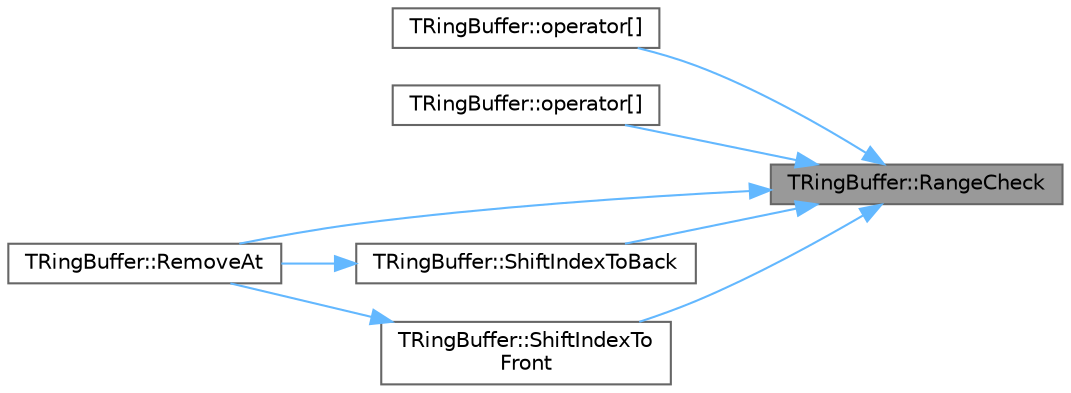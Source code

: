 digraph "TRingBuffer::RangeCheck"
{
 // INTERACTIVE_SVG=YES
 // LATEX_PDF_SIZE
  bgcolor="transparent";
  edge [fontname=Helvetica,fontsize=10,labelfontname=Helvetica,labelfontsize=10];
  node [fontname=Helvetica,fontsize=10,shape=box,height=0.2,width=0.4];
  rankdir="RL";
  Node1 [id="Node000001",label="TRingBuffer::RangeCheck",height=0.2,width=0.4,color="gray40", fillcolor="grey60", style="filled", fontcolor="black",tooltip=" "];
  Node1 -> Node2 [id="edge1_Node000001_Node000002",dir="back",color="steelblue1",style="solid",tooltip=" "];
  Node2 [id="Node000002",label="TRingBuffer::operator[]",height=0.2,width=0.4,color="grey40", fillcolor="white", style="filled",URL="$d7/d46/classTRingBuffer.html#ae118993c69481007465bb094a9000b2e",tooltip="Return a writable reference to the value at the given Index."];
  Node1 -> Node3 [id="edge2_Node000001_Node000003",dir="back",color="steelblue1",style="solid",tooltip=" "];
  Node3 [id="Node000003",label="TRingBuffer::operator[]",height=0.2,width=0.4,color="grey40", fillcolor="white", style="filled",URL="$d7/d46/classTRingBuffer.html#aabcdbc547638d9bd2954c65b1e927469",tooltip="Return a const reference to the value at the given Index."];
  Node1 -> Node4 [id="edge3_Node000001_Node000004",dir="back",color="steelblue1",style="solid",tooltip=" "];
  Node4 [id="Node000004",label="TRingBuffer::RemoveAt",height=0.2,width=0.4,color="grey40", fillcolor="white", style="filled",URL="$d7/d46/classTRingBuffer.html#adf0b3e11b11d503a9d8027bfc6cc1abe",tooltip="Remove the value at the given index from the RingBuffer, and shift values ahead or behind it into its..."];
  Node1 -> Node5 [id="edge4_Node000001_Node000005",dir="back",color="steelblue1",style="solid",tooltip=" "];
  Node5 [id="Node000005",label="TRingBuffer::ShiftIndexToBack",height=0.2,width=0.4,color="grey40", fillcolor="white", style="filled",URL="$d7/d46/classTRingBuffer.html#a70bbe334b8c3853eaad03e511e408580",tooltip="Move the value at the given index into the back pointer of the RingBuffer, and shift all elements beh..."];
  Node5 -> Node4 [id="edge5_Node000005_Node000004",dir="back",color="steelblue1",style="solid",tooltip=" "];
  Node1 -> Node6 [id="edge6_Node000001_Node000006",dir="back",color="steelblue1",style="solid",tooltip=" "];
  Node6 [id="Node000006",label="TRingBuffer::ShiftIndexTo\lFront",height=0.2,width=0.4,color="grey40", fillcolor="white", style="filled",URL="$d7/d46/classTRingBuffer.html#a8c314f69b9645f12345c3b48899e756b",tooltip="Move the value at the given index into the front pointer of the RingBuffer, and shift all elements ah..."];
  Node6 -> Node4 [id="edge7_Node000006_Node000004",dir="back",color="steelblue1",style="solid",tooltip=" "];
}

